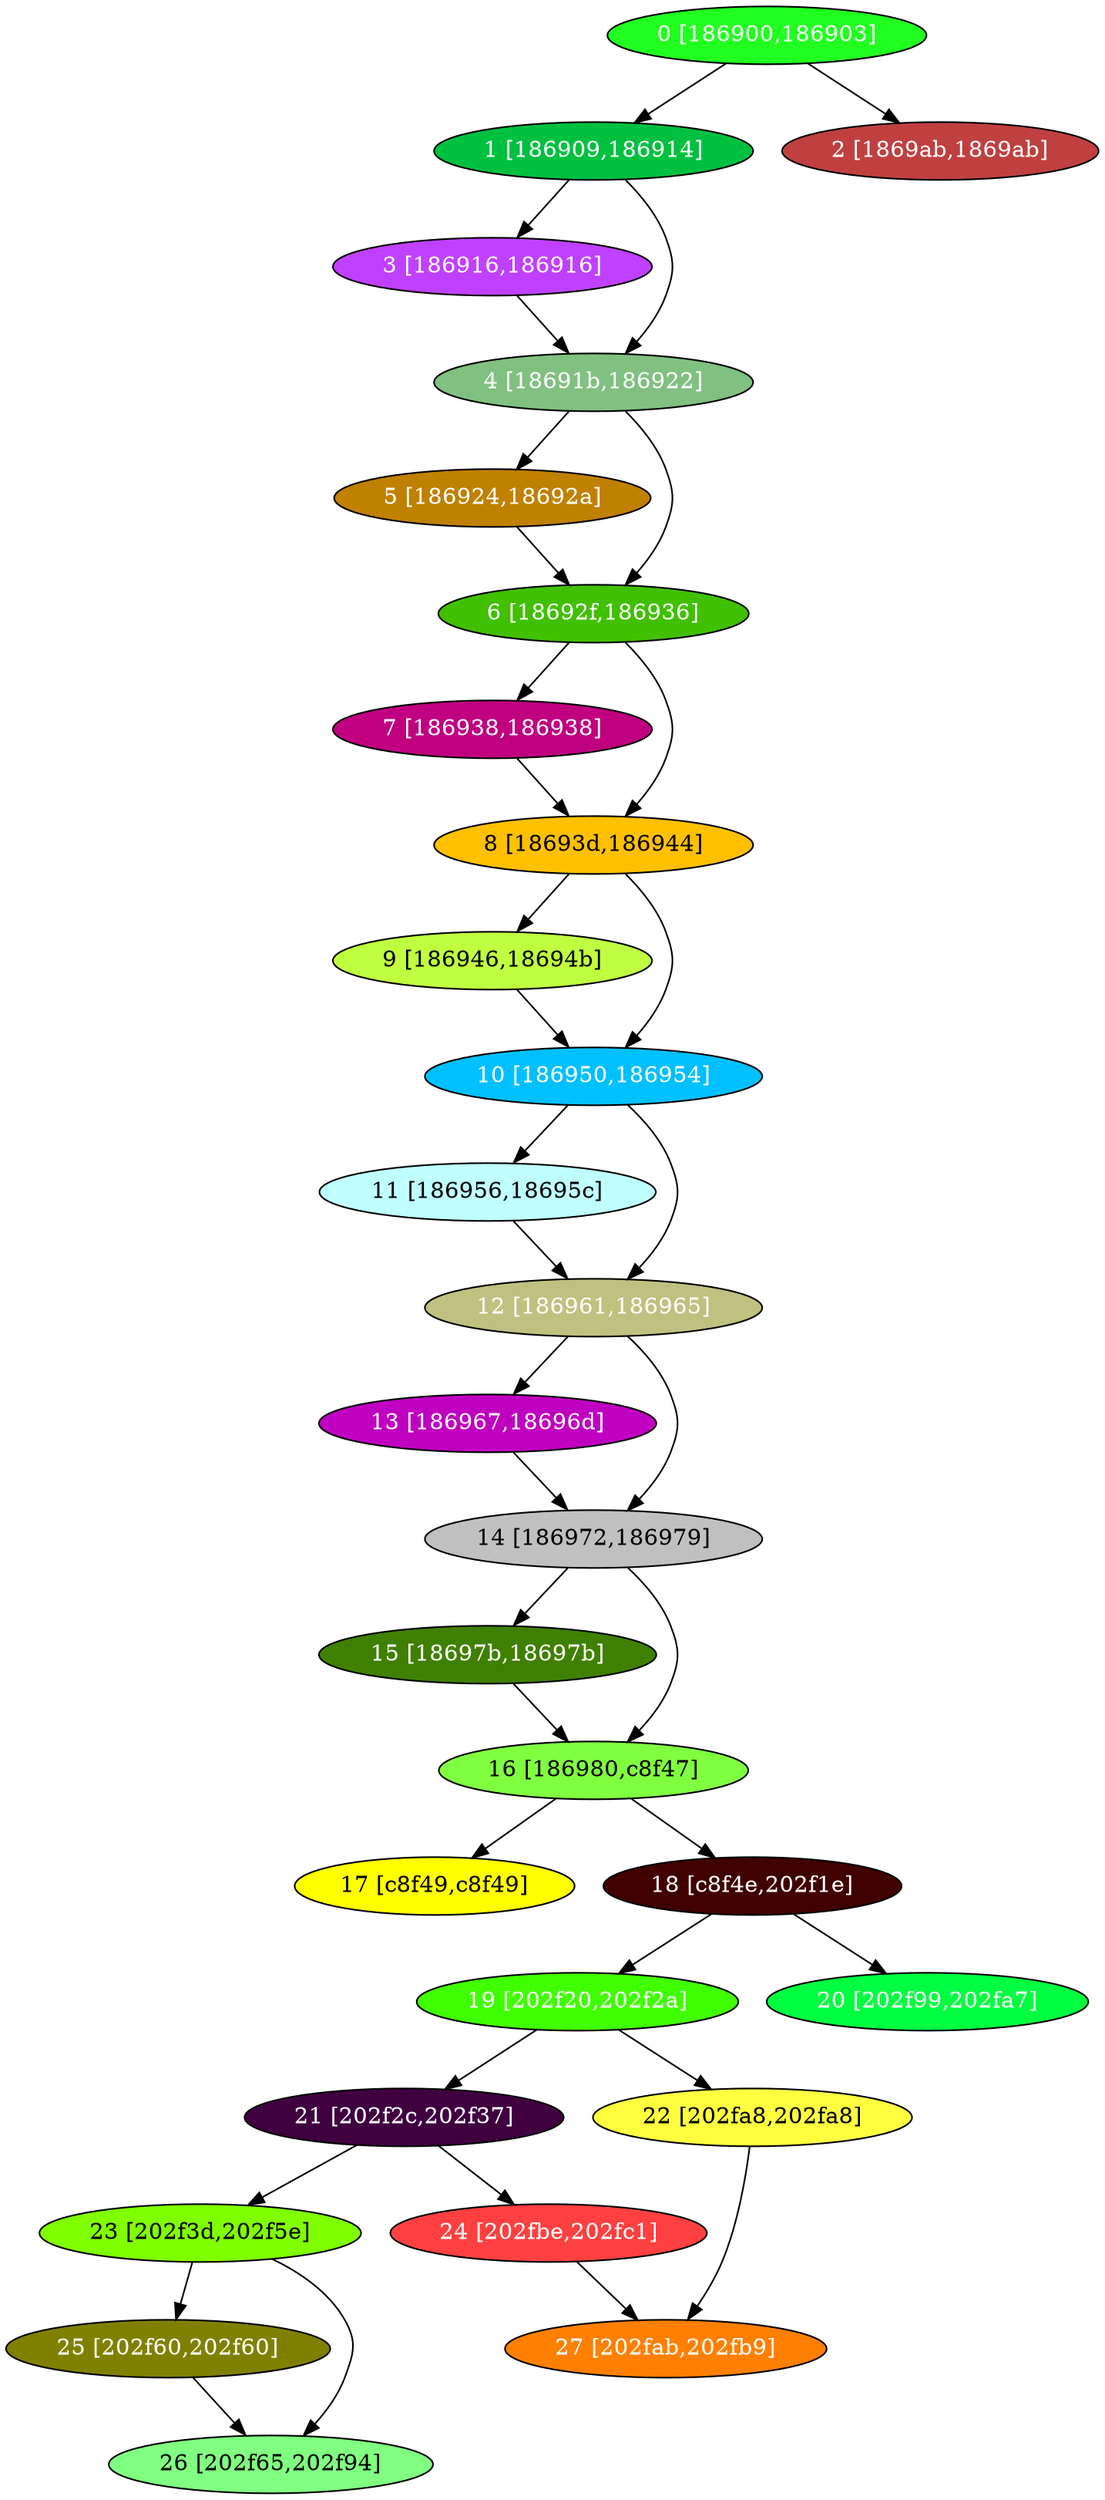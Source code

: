 diGraph libnss3{
	libnss3_0  [style=filled fillcolor="#20FF20" fontcolor="#ffffff" shape=oval label="0 [186900,186903]"]
	libnss3_1  [style=filled fillcolor="#00C040" fontcolor="#ffffff" shape=oval label="1 [186909,186914]"]
	libnss3_2  [style=filled fillcolor="#C04040" fontcolor="#ffffff" shape=oval label="2 [1869ab,1869ab]"]
	libnss3_3  [style=filled fillcolor="#C040FF" fontcolor="#ffffff" shape=oval label="3 [186916,186916]"]
	libnss3_4  [style=filled fillcolor="#80C080" fontcolor="#ffffff" shape=oval label="4 [18691b,186922]"]
	libnss3_5  [style=filled fillcolor="#C08000" fontcolor="#ffffff" shape=oval label="5 [186924,18692a]"]
	libnss3_6  [style=filled fillcolor="#40C000" fontcolor="#ffffff" shape=oval label="6 [18692f,186936]"]
	libnss3_7  [style=filled fillcolor="#C00080" fontcolor="#ffffff" shape=oval label="7 [186938,186938]"]
	libnss3_8  [style=filled fillcolor="#FFC000" fontcolor="#000000" shape=oval label="8 [18693d,186944]"]
	libnss3_9  [style=filled fillcolor="#C0FF40" fontcolor="#000000" shape=oval label="9 [186946,18694b]"]
	libnss3_a  [style=filled fillcolor="#00C0FF" fontcolor="#ffffff" shape=oval label="10 [186950,186954]"]
	libnss3_b  [style=filled fillcolor="#C0FFFF" fontcolor="#000000" shape=oval label="11 [186956,18695c]"]
	libnss3_c  [style=filled fillcolor="#C0C080" fontcolor="#ffffff" shape=oval label="12 [186961,186965]"]
	libnss3_d  [style=filled fillcolor="#C000C0" fontcolor="#ffffff" shape=oval label="13 [186967,18696d]"]
	libnss3_e  [style=filled fillcolor="#C0C0C0" fontcolor="#000000" shape=oval label="14 [186972,186979]"]
	libnss3_f  [style=filled fillcolor="#408000" fontcolor="#ffffff" shape=oval label="15 [18697b,18697b]"]
	libnss3_10  [style=filled fillcolor="#80FF40" fontcolor="#000000" shape=oval label="16 [186980,c8f47]"]
	libnss3_11  [style=filled fillcolor="#FFFF00" fontcolor="#000000" shape=oval label="17 [c8f49,c8f49]"]
	libnss3_12  [style=filled fillcolor="#400000" fontcolor="#ffffff" shape=oval label="18 [c8f4e,202f1e]"]
	libnss3_13  [style=filled fillcolor="#40FF00" fontcolor="#ffffff" shape=oval label="19 [202f20,202f2a]"]
	libnss3_14  [style=filled fillcolor="#00FF40" fontcolor="#ffffff" shape=oval label="20 [202f99,202fa7]"]
	libnss3_15  [style=filled fillcolor="#400040" fontcolor="#ffffff" shape=oval label="21 [202f2c,202f37]"]
	libnss3_16  [style=filled fillcolor="#FFFF40" fontcolor="#000000" shape=oval label="22 [202fa8,202fa8]"]
	libnss3_17  [style=filled fillcolor="#80FF00" fontcolor="#000000" shape=oval label="23 [202f3d,202f5e]"]
	libnss3_18  [style=filled fillcolor="#FF4040" fontcolor="#ffffff" shape=oval label="24 [202fbe,202fc1]"]
	libnss3_19  [style=filled fillcolor="#808000" fontcolor="#ffffff" shape=oval label="25 [202f60,202f60]"]
	libnss3_1a  [style=filled fillcolor="#80FF80" fontcolor="#000000" shape=oval label="26 [202f65,202f94]"]
	libnss3_1b  [style=filled fillcolor="#FF8000" fontcolor="#ffffff" shape=oval label="27 [202fab,202fb9]"]

	libnss3_0 -> libnss3_1
	libnss3_0 -> libnss3_2
	libnss3_1 -> libnss3_3
	libnss3_1 -> libnss3_4
	libnss3_3 -> libnss3_4
	libnss3_4 -> libnss3_5
	libnss3_4 -> libnss3_6
	libnss3_5 -> libnss3_6
	libnss3_6 -> libnss3_7
	libnss3_6 -> libnss3_8
	libnss3_7 -> libnss3_8
	libnss3_8 -> libnss3_9
	libnss3_8 -> libnss3_a
	libnss3_9 -> libnss3_a
	libnss3_a -> libnss3_b
	libnss3_a -> libnss3_c
	libnss3_b -> libnss3_c
	libnss3_c -> libnss3_d
	libnss3_c -> libnss3_e
	libnss3_d -> libnss3_e
	libnss3_e -> libnss3_f
	libnss3_e -> libnss3_10
	libnss3_f -> libnss3_10
	libnss3_10 -> libnss3_11
	libnss3_10 -> libnss3_12
	libnss3_12 -> libnss3_13
	libnss3_12 -> libnss3_14
	libnss3_13 -> libnss3_15
	libnss3_13 -> libnss3_16
	libnss3_15 -> libnss3_17
	libnss3_15 -> libnss3_18
	libnss3_16 -> libnss3_1b
	libnss3_17 -> libnss3_19
	libnss3_17 -> libnss3_1a
	libnss3_18 -> libnss3_1b
	libnss3_19 -> libnss3_1a
}